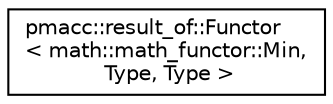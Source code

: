 digraph "Graphical Class Hierarchy"
{
 // LATEX_PDF_SIZE
  edge [fontname="Helvetica",fontsize="10",labelfontname="Helvetica",labelfontsize="10"];
  node [fontname="Helvetica",fontsize="10",shape=record];
  rankdir="LR";
  Node0 [label="pmacc::result_of::Functor\l\< math::math_functor::Min,\l Type, Type \>",height=0.2,width=0.4,color="black", fillcolor="white", style="filled",URL="$structpmacc_1_1result__of_1_1_functor_3_01math_1_1math__functor_1_1_min_00_01_type_00_01_type_01_4.html",tooltip=" "];
}
